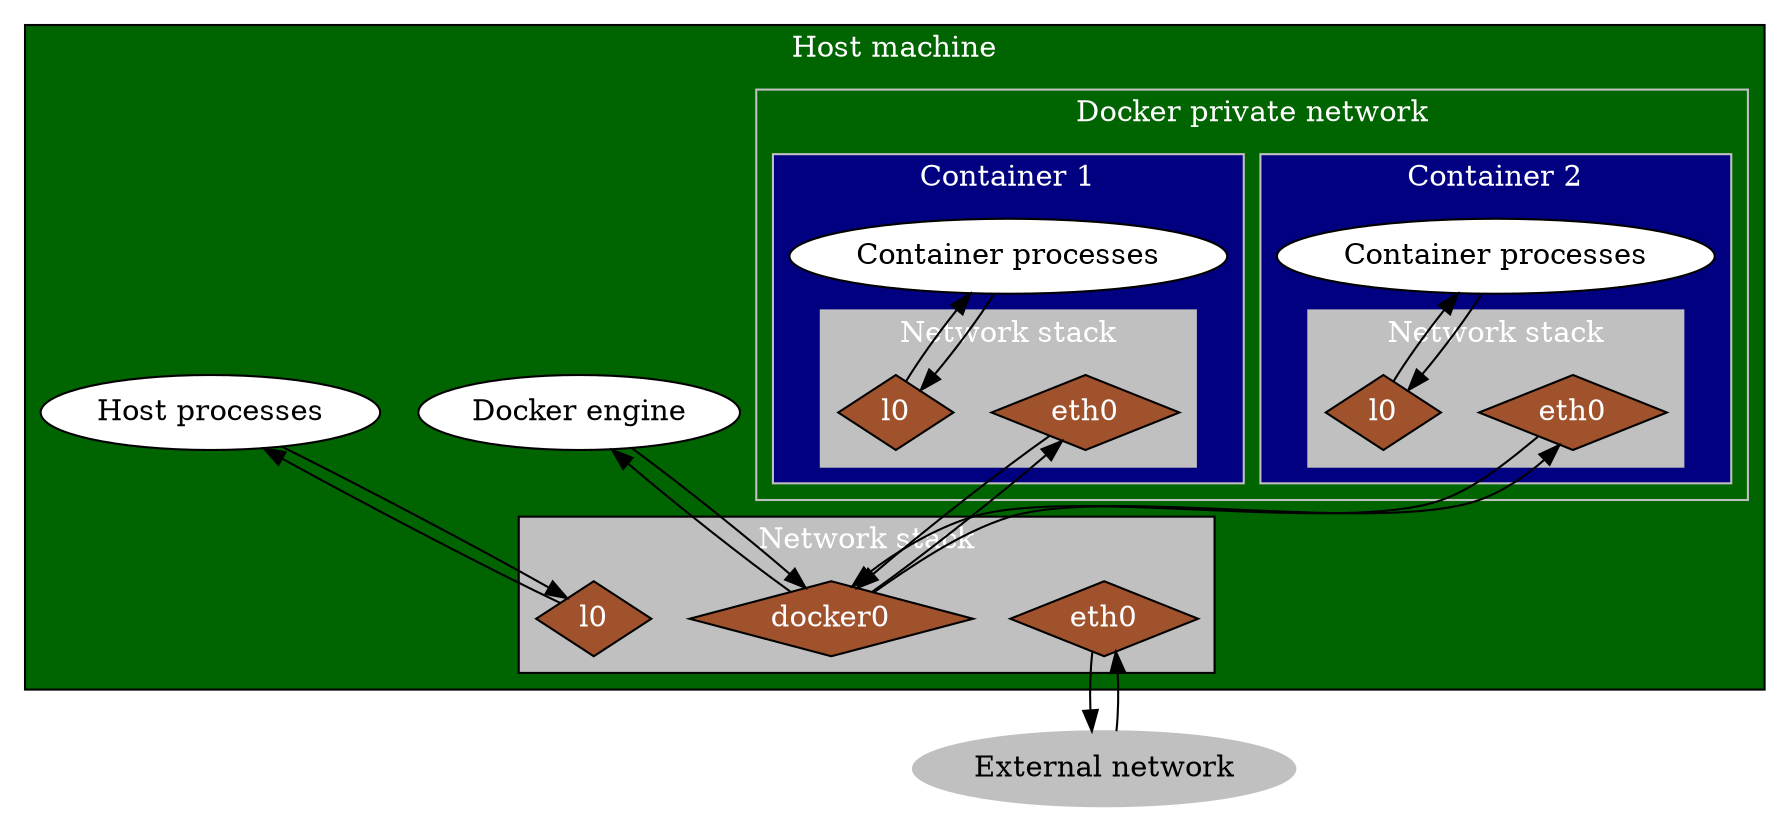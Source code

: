 digraph G {
    subgraph cluster_0 {
      label = "Host machine";
      style=filled;
      fillcolor=darkgreen;
      fontcolor=white
      docker_eng [style=filled,fillcolor=white,color=black,label="Docker engine"];
      host_proc [style=filled,fillcolor=white,color=black,label="Host processes"];
      subgraph cluster_0_0 {
        label="Network stack";
        fillcolor=grey;
        fontcolor=white;
        eth0 [shape=diamond,fillcolor=sienna,fontcolor=white,style=filled];
        l0 [shape=diamond,fillcolor=sienna,fontcolor=white,style=filled];
        docker0 [shape=diamond,fillcolor=sienna,fontcolor=white,style=filled];
      }
      subgraph cluster_0_1 {
        label = "Docker private network";
        style=filled;
        color=grey;
        subgraph cluster_0_1_1 {
          label = "Container 2";
          style=filled;
          fillcolor=navy;
          c2_proc [style=filled,fillcolor=white,color=black,label="Container processes"];
          subgraph cluster_0_1_1_0 {
            label = "Network stack";
            fillcolor=grey;
            fontcolor=white;
            c2_eth0 [shape=diamond,fillcolor=sienna,fontcolor=white,style=filled,label="eth0"];
            c2_l0 [shape=diamond,fillcolor=sienna,fontcolor=white,style=filled,label="l0"];
          }
          c2_l0 -> c2_proc;
          c2_proc -> c2_l0;
        }
        subgraph cluster_0_1_0 {
          label = "Container 1";
          style=filled;
          fillcolor=navy;
          c1_proc [style=filled,fillcolor=white,color=black,label="Container processes"];
          subgraph cluster_0_1_0_0 {
            label = "Network stack";
            fillcolor=grey;
            fontcolor=white;
            c1_eth0 [shape=diamond,fillcolor=sienna,fontcolor=white,style=filled,label="eth0"];
            c1_l0 [shape=diamond,fillcolor=sienna,fontcolor=white,style=filled,label="l0"];
          }
          c1_l0 -> c1_proc;
          c1_proc -> c1_l0;
        }
      }
      c1_eth0 -> docker0;
      docker0 -> c1_eth0;
      c2_eth0 -> docker0;
      docker0 -> c2_eth0;
      docker_eng -> docker0;
      docker0 -> docker_eng;
      host_proc -> l0;
      l0 -> host_proc;
    }
    ext_net [style=filled,color=grey,label="External network"];
    ext_net -> eth0;
    eth0 -> ext_net;
  }